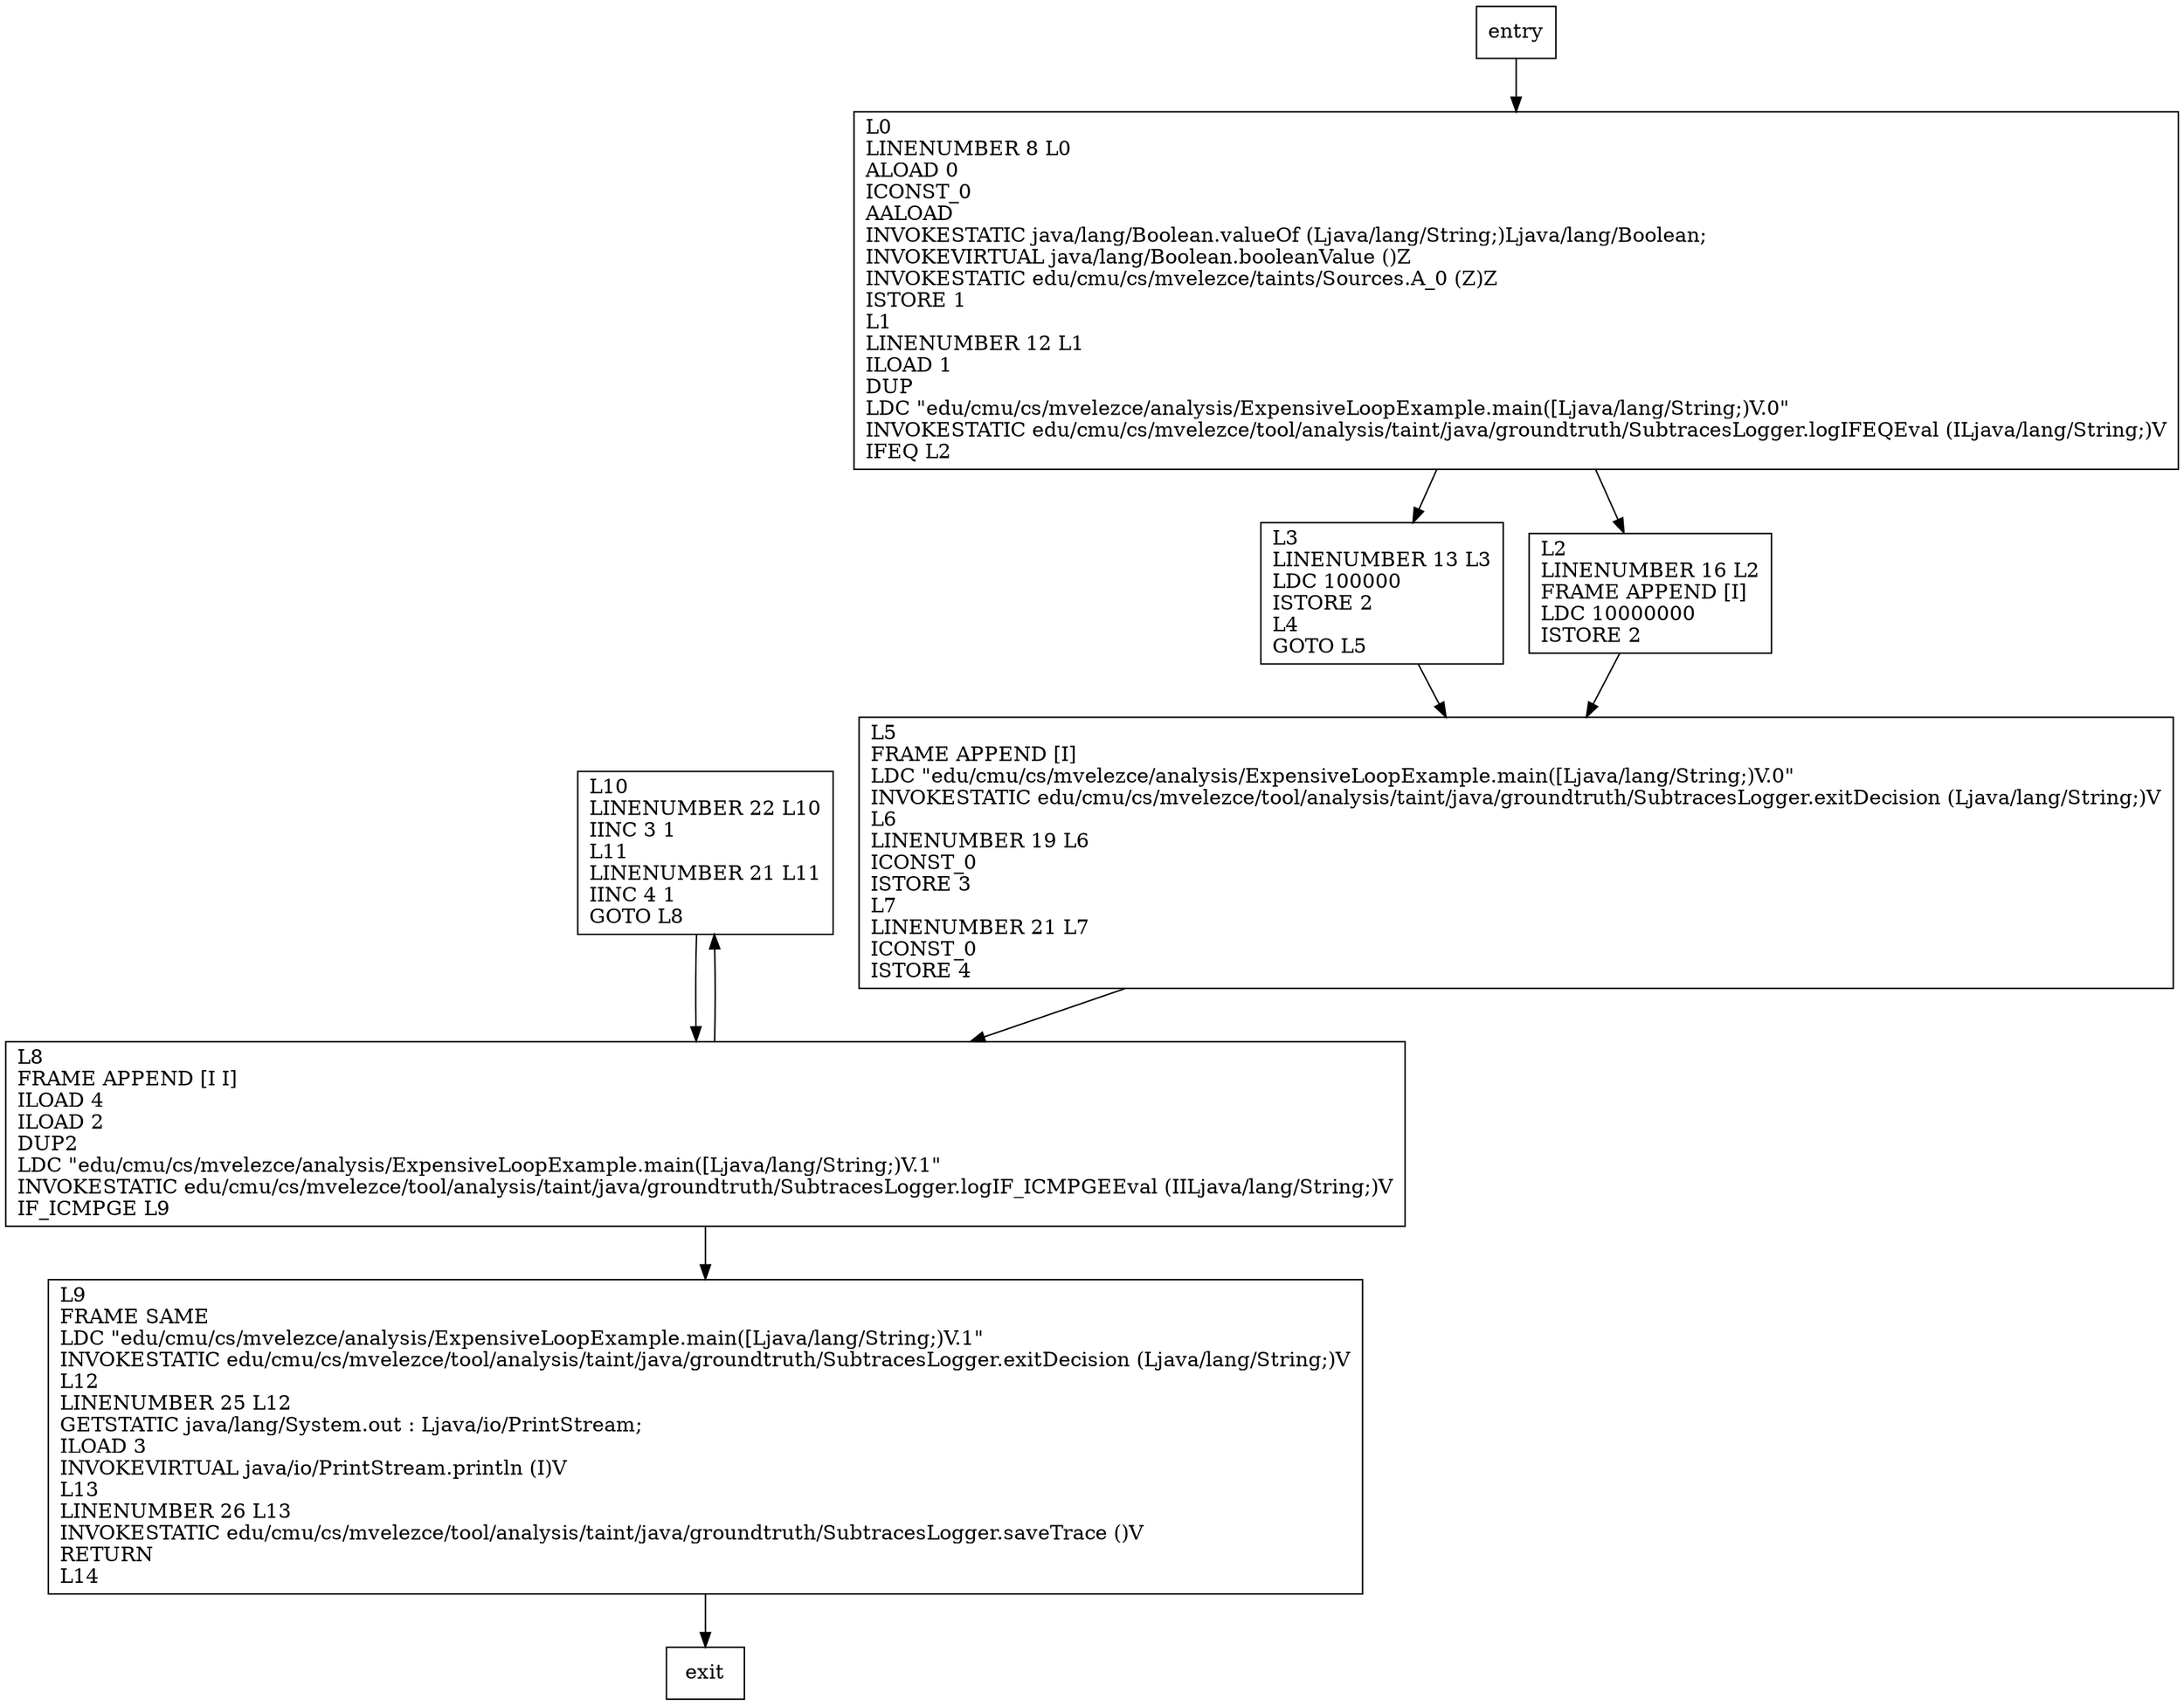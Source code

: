 digraph main {
node [shape=record];
1450443003 [label="L10\lLINENUMBER 22 L10\lIINC 3 1\lL11\lLINENUMBER 21 L11\lIINC 4 1\lGOTO L8\l"];
487616955 [label="L9\lFRAME SAME\lLDC \"edu/cmu/cs/mvelezce/analysis/ExpensiveLoopExample.main([Ljava/lang/String;)V.1\"\lINVOKESTATIC edu/cmu/cs/mvelezce/tool/analysis/taint/java/groundtruth/SubtracesLogger.exitDecision (Ljava/lang/String;)V\lL12\lLINENUMBER 25 L12\lGETSTATIC java/lang/System.out : Ljava/io/PrintStream;\lILOAD 3\lINVOKEVIRTUAL java/io/PrintStream.println (I)V\lL13\lLINENUMBER 26 L13\lINVOKESTATIC edu/cmu/cs/mvelezce/tool/analysis/taint/java/groundtruth/SubtracesLogger.saveTrace ()V\lRETURN\lL14\l"];
596444250 [label="L3\lLINENUMBER 13 L3\lLDC 100000\lISTORE 2\lL4\lGOTO L5\l"];
1141952542 [label="L0\lLINENUMBER 8 L0\lALOAD 0\lICONST_0\lAALOAD\lINVOKESTATIC java/lang/Boolean.valueOf (Ljava/lang/String;)Ljava/lang/Boolean;\lINVOKEVIRTUAL java/lang/Boolean.booleanValue ()Z\lINVOKESTATIC edu/cmu/cs/mvelezce/taints/Sources.A_0 (Z)Z\lISTORE 1\lL1\lLINENUMBER 12 L1\lILOAD 1\lDUP\lLDC \"edu/cmu/cs/mvelezce/analysis/ExpensiveLoopExample.main([Ljava/lang/String;)V.0\"\lINVOKESTATIC edu/cmu/cs/mvelezce/tool/analysis/taint/java/groundtruth/SubtracesLogger.logIFEQEval (ILjava/lang/String;)V\lIFEQ L2\l"];
386312539 [label="L5\lFRAME APPEND [I]\lLDC \"edu/cmu/cs/mvelezce/analysis/ExpensiveLoopExample.main([Ljava/lang/String;)V.0\"\lINVOKESTATIC edu/cmu/cs/mvelezce/tool/analysis/taint/java/groundtruth/SubtracesLogger.exitDecision (Ljava/lang/String;)V\lL6\lLINENUMBER 19 L6\lICONST_0\lISTORE 3\lL7\lLINENUMBER 21 L7\lICONST_0\lISTORE 4\l"];
61866614 [label="L2\lLINENUMBER 16 L2\lFRAME APPEND [I]\lLDC 10000000\lISTORE 2\l"];
1439964037 [label="L8\lFRAME APPEND [I I]\lILOAD 4\lILOAD 2\lDUP2\lLDC \"edu/cmu/cs/mvelezce/analysis/ExpensiveLoopExample.main([Ljava/lang/String;)V.1\"\lINVOKESTATIC edu/cmu/cs/mvelezce/tool/analysis/taint/java/groundtruth/SubtracesLogger.logIF_ICMPGEEval (IILjava/lang/String;)V\lIF_ICMPGE L9\l"];
entry;
exit;
entry -> 1141952542;
1450443003 -> 1439964037;
487616955 -> exit;
596444250 -> 386312539;
1141952542 -> 596444250;
1141952542 -> 61866614;
386312539 -> 1439964037;
61866614 -> 386312539;
1439964037 -> 1450443003;
1439964037 -> 487616955;
}
